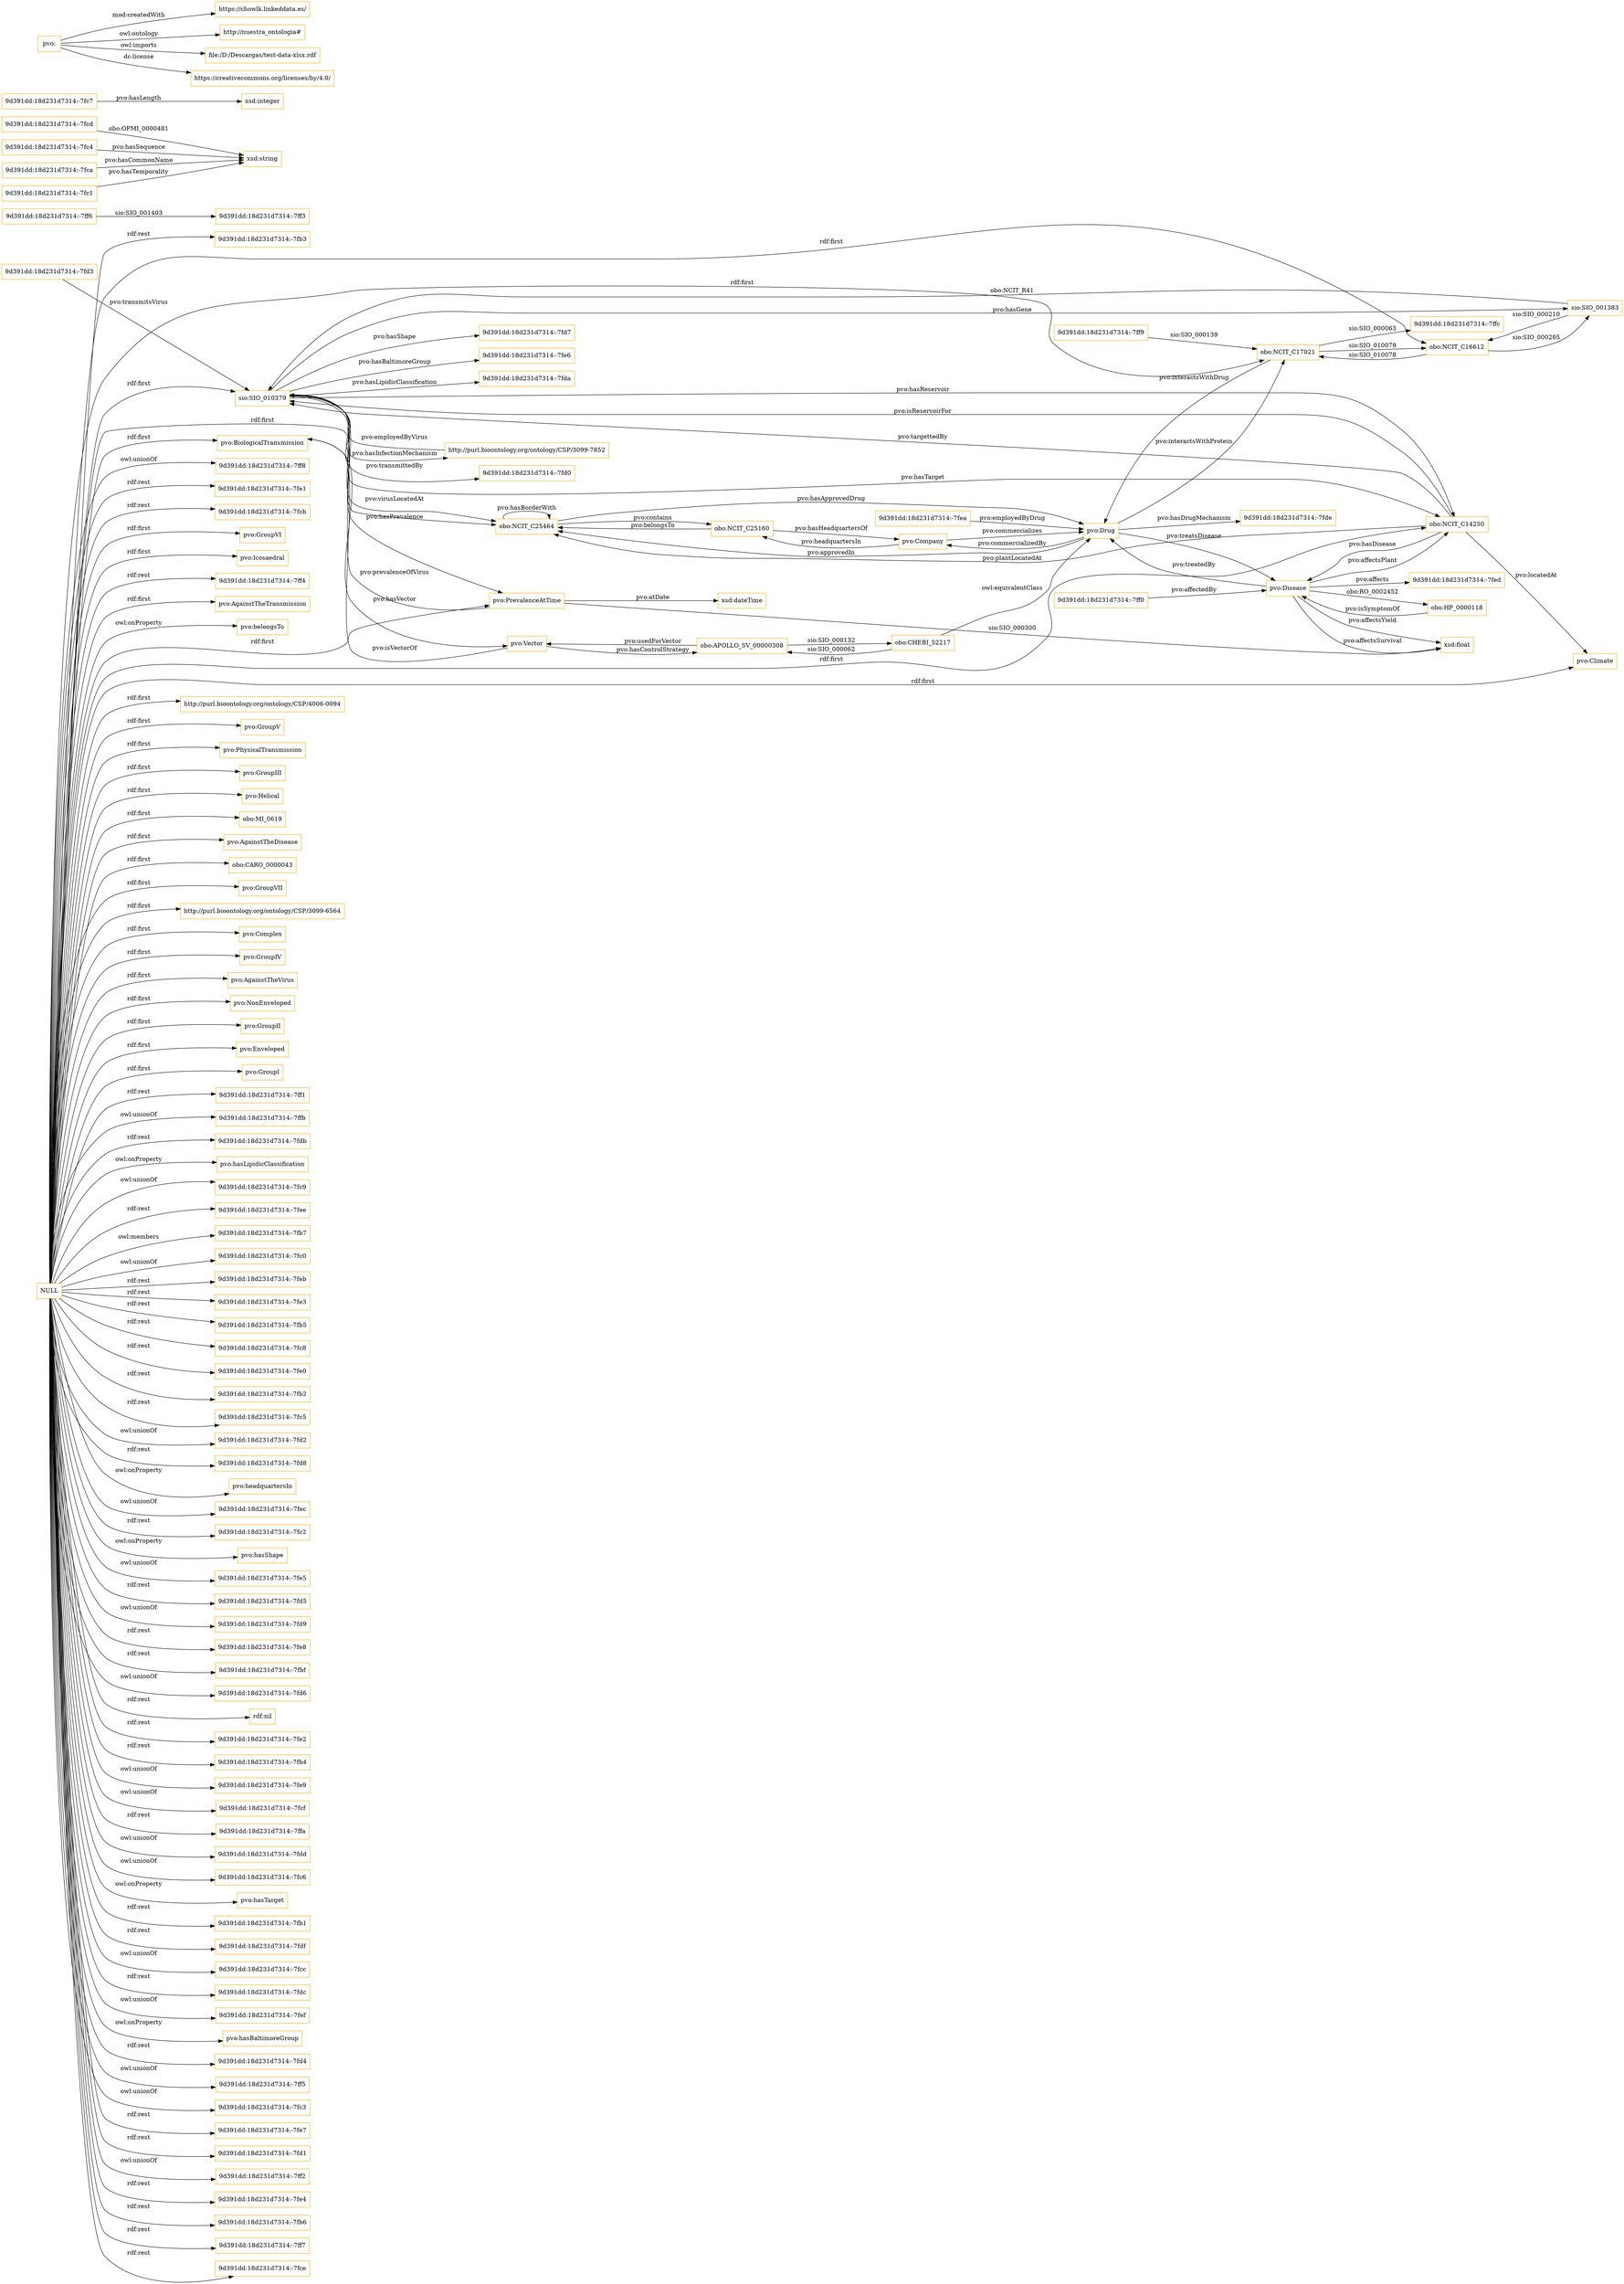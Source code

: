 digraph ar2dtool_diagram { 
rankdir=LR;
size="1501"
node [shape = rectangle, color="orange"]; "pvo:GroupVI" "pvo:Icosaedral" "pvo:Company" "obo:APOLLO_SV_00000308" "9d391dd:18d231d7314:-7ff6" "9d391dd:18d231d7314:-7fd0" "9d391dd:18d231d7314:-7fea" "9d391dd:18d231d7314:-7ffc" "pvo:AgainstTheTransmission" "sio:SIO_010379" "obo:NCIT_C16612" "9d391dd:18d231d7314:-7fd7" "http://purl.bioontology.org/ontology/CSP/4006-0094" "pvo:GroupV" "pvo:PhysicalTransmission" "pvo:Vector" "pvo:GroupIII" "pvo:BiologicalTransmission" "obo:NCIT_C25160" "obo:NCIT_C25464" "obo:NCIT_C14250" "9d391dd:18d231d7314:-7fcd" "9d391dd:18d231d7314:-7fc4" "pvo:PrevalenceAtTime" "pvo:Helical" "obo:HP_0000118" "pvo:Disease" "pvo:Climate" "obo:CHEBI_52217" "9d391dd:18d231d7314:-7fe6" "9d391dd:18d231d7314:-7ff3" "9d391dd:18d231d7314:-7fda" "obo:MI_0619" "pvo:Drug" "pvo:AgainstTheDisease" "obo:CARO_0000043" "9d391dd:18d231d7314:-7fca" "9d391dd:18d231d7314:-7fc1" "pvo:GroupVII" "http://purl.bioontology.org/ontology/CSP/3099-6564" "pvo:Complex" "pvo:GroupIV" "pvo:AgainstTheVirus" "9d391dd:18d231d7314:-7ff9" "9d391dd:18d231d7314:-7fde" "9d391dd:18d231d7314:-7fed" "http://purl.bioontology.org/ontology/CSP/3099-7852" "pvo:NonEnveloped" "9d391dd:18d231d7314:-7fc7" "9d391dd:18d231d7314:-7ff0" "9d391dd:18d231d7314:-7fd3" "sio:SIO_001383" "pvo:GroupII" "obo:NCIT_C17021" "pvo:Enveloped" "pvo:GroupI" ; /*classes style*/
	"obo:CHEBI_52217" -> "pvo:Drug" [ label = "owl:equivalentClass" ];
	"NULL" -> "9d391dd:18d231d7314:-7ff1" [ label = "rdf:rest" ];
	"NULL" -> "pvo:NonEnveloped" [ label = "rdf:first" ];
	"NULL" -> "9d391dd:18d231d7314:-7ffb" [ label = "owl:unionOf" ];
	"NULL" -> "9d391dd:18d231d7314:-7fdb" [ label = "rdf:rest" ];
	"NULL" -> "pvo:hasLipidicClassification" [ label = "owl:onProperty" ];
	"NULL" -> "9d391dd:18d231d7314:-7fc9" [ label = "owl:unionOf" ];
	"NULL" -> "sio:SIO_010379" [ label = "rdf:first" ];
	"NULL" -> "obo:CARO_0000043" [ label = "rdf:first" ];
	"NULL" -> "pvo:GroupVII" [ label = "rdf:first" ];
	"NULL" -> "9d391dd:18d231d7314:-7fee" [ label = "rdf:rest" ];
	"NULL" -> "obo:NCIT_C16612" [ label = "rdf:first" ];
	"NULL" -> "pvo:AgainstTheDisease" [ label = "rdf:first" ];
	"NULL" -> "pvo:PhysicalTransmission" [ label = "rdf:first" ];
	"NULL" -> "9d391dd:18d231d7314:-7fb7" [ label = "owl:members" ];
	"NULL" -> "pvo:Complex" [ label = "rdf:first" ];
	"NULL" -> "9d391dd:18d231d7314:-7fc0" [ label = "owl:unionOf" ];
	"NULL" -> "9d391dd:18d231d7314:-7feb" [ label = "rdf:rest" ];
	"NULL" -> "pvo:GroupIII" [ label = "rdf:first" ];
	"NULL" -> "9d391dd:18d231d7314:-7fe3" [ label = "rdf:rest" ];
	"NULL" -> "obo:MI_0619" [ label = "rdf:first" ];
	"NULL" -> "9d391dd:18d231d7314:-7fb5" [ label = "rdf:rest" ];
	"NULL" -> "http://purl.bioontology.org/ontology/CSP/3099-6564" [ label = "rdf:first" ];
	"NULL" -> "9d391dd:18d231d7314:-7fc8" [ label = "rdf:rest" ];
	"NULL" -> "9d391dd:18d231d7314:-7fe0" [ label = "rdf:rest" ];
	"NULL" -> "9d391dd:18d231d7314:-7fb2" [ label = "rdf:rest" ];
	"NULL" -> "obo:NCIT_C25464" [ label = "rdf:first" ];
	"NULL" -> "9d391dd:18d231d7314:-7fc5" [ label = "rdf:rest" ];
	"NULL" -> "9d391dd:18d231d7314:-7fd2" [ label = "owl:unionOf" ];
	"NULL" -> "9d391dd:18d231d7314:-7fd8" [ label = "rdf:rest" ];
	"NULL" -> "pvo:headquartersIn" [ label = "owl:onProperty" ];
	"NULL" -> "9d391dd:18d231d7314:-7fec" [ label = "owl:unionOf" ];
	"NULL" -> "pvo:GroupV" [ label = "rdf:first" ];
	"NULL" -> "9d391dd:18d231d7314:-7fc2" [ label = "rdf:rest" ];
	"NULL" -> "pvo:hasShape" [ label = "owl:onProperty" ];
	"NULL" -> "obo:NCIT_C14250" [ label = "rdf:first" ];
	"NULL" -> "http://purl.bioontology.org/ontology/CSP/4006-0094" [ label = "rdf:first" ];
	"NULL" -> "9d391dd:18d231d7314:-7fe5" [ label = "owl:unionOf" ];
	"NULL" -> "9d391dd:18d231d7314:-7fd5" [ label = "rdf:rest" ];
	"NULL" -> "9d391dd:18d231d7314:-7fd9" [ label = "owl:unionOf" ];
	"NULL" -> "9d391dd:18d231d7314:-7fe8" [ label = "rdf:rest" ];
	"NULL" -> "9d391dd:18d231d7314:-7fbf" [ label = "rdf:rest" ];
	"NULL" -> "obo:NCIT_C17021" [ label = "rdf:first" ];
	"NULL" -> "9d391dd:18d231d7314:-7fd6" [ label = "owl:unionOf" ];
	"NULL" -> "pvo:BiologicalTransmission" [ label = "rdf:first" ];
	"NULL" -> "rdf:nil" [ label = "rdf:rest" ];
	"NULL" -> "pvo:GroupI" [ label = "rdf:first" ];
	"NULL" -> "pvo:Enveloped" [ label = "rdf:first" ];
	"NULL" -> "9d391dd:18d231d7314:-7fe2" [ label = "rdf:rest" ];
	"NULL" -> "9d391dd:18d231d7314:-7fb4" [ label = "rdf:rest" ];
	"NULL" -> "9d391dd:18d231d7314:-7fe9" [ label = "owl:unionOf" ];
	"NULL" -> "pvo:AgainstTheTransmission" [ label = "rdf:first" ];
	"NULL" -> "9d391dd:18d231d7314:-7fcf" [ label = "owl:unionOf" ];
	"NULL" -> "9d391dd:18d231d7314:-7ffa" [ label = "rdf:rest" ];
	"NULL" -> "9d391dd:18d231d7314:-7fdd" [ label = "owl:unionOf" ];
	"NULL" -> "9d391dd:18d231d7314:-7fc6" [ label = "owl:unionOf" ];
	"NULL" -> "pvo:hasTarget" [ label = "owl:onProperty" ];
	"NULL" -> "9d391dd:18d231d7314:-7fb1" [ label = "rdf:rest" ];
	"NULL" -> "pvo:PrevalenceAtTime" [ label = "rdf:first" ];
	"NULL" -> "9d391dd:18d231d7314:-7fdf" [ label = "rdf:rest" ];
	"NULL" -> "9d391dd:18d231d7314:-7fcc" [ label = "owl:unionOf" ];
	"NULL" -> "9d391dd:18d231d7314:-7fdc" [ label = "rdf:rest" ];
	"NULL" -> "9d391dd:18d231d7314:-7fef" [ label = "owl:unionOf" ];
	"NULL" -> "pvo:hasBaltimoreGroup" [ label = "owl:onProperty" ];
	"NULL" -> "pvo:Climate" [ label = "rdf:first" ];
	"NULL" -> "pvo:GroupVI" [ label = "rdf:first" ];
	"NULL" -> "9d391dd:18d231d7314:-7fd4" [ label = "rdf:rest" ];
	"NULL" -> "9d391dd:18d231d7314:-7ff5" [ label = "owl:unionOf" ];
	"NULL" -> "pvo:GroupII" [ label = "rdf:first" ];
	"NULL" -> "9d391dd:18d231d7314:-7fc3" [ label = "owl:unionOf" ];
	"NULL" -> "9d391dd:18d231d7314:-7fe7" [ label = "rdf:rest" ];
	"NULL" -> "pvo:Icosaedral" [ label = "rdf:first" ];
	"NULL" -> "9d391dd:18d231d7314:-7fd1" [ label = "rdf:rest" ];
	"NULL" -> "9d391dd:18d231d7314:-7ff2" [ label = "owl:unionOf" ];
	"NULL" -> "9d391dd:18d231d7314:-7fe4" [ label = "rdf:rest" ];
	"NULL" -> "9d391dd:18d231d7314:-7fb6" [ label = "rdf:rest" ];
	"NULL" -> "pvo:Helical" [ label = "rdf:first" ];
	"NULL" -> "9d391dd:18d231d7314:-7ff7" [ label = "rdf:rest" ];
	"NULL" -> "9d391dd:18d231d7314:-7fce" [ label = "rdf:rest" ];
	"NULL" -> "9d391dd:18d231d7314:-7ff8" [ label = "owl:unionOf" ];
	"NULL" -> "9d391dd:18d231d7314:-7fe1" [ label = "rdf:rest" ];
	"NULL" -> "9d391dd:18d231d7314:-7fb3" [ label = "rdf:rest" ];
	"NULL" -> "pvo:GroupIV" [ label = "rdf:first" ];
	"NULL" -> "pvo:AgainstTheVirus" [ label = "rdf:first" ];
	"NULL" -> "9d391dd:18d231d7314:-7ff4" [ label = "rdf:rest" ];
	"NULL" -> "9d391dd:18d231d7314:-7fcb" [ label = "rdf:rest" ];
	"NULL" -> "pvo:belongsTo" [ label = "owl:onProperty" ];
	"pvo:" -> "https://chowlk.linkeddata.es/" [ label = "mod:createdWith" ];
	"pvo:" -> "http://nuestra_ontologia#" [ label = "owl:ontology" ];
	"pvo:" -> "file:/D:/Descargas/test-data-xlsx.rdf" [ label = "owl:imports" ];
	"pvo:" -> "https://creativecommons.org/licenses/by/4.0/" [ label = "dc:license" ];
	"obo:NCIT_C25464" -> "obo:NCIT_C25464" [ label = "pvo:hasBorderWith" ];
	"obo:HP_0000118" -> "pvo:Disease" [ label = "pvo:isSymptomOf" ];
	"sio:SIO_010379" -> "http://purl.bioontology.org/ontology/CSP/3099-7852" [ label = "pvo:hasInfectionMechanism" ];
	"pvo:Disease" -> "obo:HP_0000118" [ label = "obo:RO_0002452" ];
	"sio:SIO_010379" -> "9d391dd:18d231d7314:-7fda" [ label = "pvo:hasLipidicClassification" ];
	"pvo:Disease" -> "xsd:float" [ label = "pvo:affectsYield" ];
	"9d391dd:18d231d7314:-7fc7" -> "xsd:integer" [ label = "pvo:hasLength" ];
	"http://purl.bioontology.org/ontology/CSP/3099-7852" -> "sio:SIO_010379" [ label = "pvo:employedByVirus" ];
	"9d391dd:18d231d7314:-7ff6" -> "9d391dd:18d231d7314:-7ff3" [ label = "sio:SIO_001403" ];
	"obo:NCIT_C14250" -> "pvo:Climate" [ label = "pvo:locatedAt" ];
	"sio:SIO_001383" -> "obo:NCIT_C16612" [ label = "sio:SIO_000210" ];
	"obo:APOLLO_SV_00000308" -> "obo:CHEBI_52217" [ label = "sio:SIO_000132" ];
	"pvo:Drug" -> "9d391dd:18d231d7314:-7fde" [ label = "pvo:hasDrugMechanism" ];
	"9d391dd:18d231d7314:-7fcd" -> "xsd:string" [ label = "obo:OPMI_0000481" ];
	"obo:NCIT_C17021" -> "pvo:Drug" [ label = "pvo:interactsWithDrug" ];
	"sio:SIO_010379" -> "pvo:PrevalenceAtTime" [ label = "pvo:hasPrevalence" ];
	"pvo:Disease" -> "obo:NCIT_C14250" [ label = "pvo:affectsPlant" ];
	"sio:SIO_010379" -> "obo:NCIT_C25464" [ label = "pvo:virusLocatedAt" ];
	"obo:NCIT_C25160" -> "pvo:Company" [ label = "pvo:hasHeadquartersOf" ];
	"9d391dd:18d231d7314:-7fc1" -> "xsd:string" [ label = "pvo:hasTemporality" ];
	"pvo:Company" -> "obo:NCIT_C25160" [ label = "pvo:headquartersIn" ];
	"9d391dd:18d231d7314:-7fca" -> "xsd:string" [ label = "pvo:hasCommonName" ];
	"9d391dd:18d231d7314:-7fd3" -> "sio:SIO_010379" [ label = "pvo:transmitsVirus" ];
	"9d391dd:18d231d7314:-7fc4" -> "xsd:string" [ label = "pvo:hasSequence" ];
	"obo:NCIT_C16612" -> "sio:SIO_001383" [ label = "sio:SIO_000205" ];
	"pvo:Drug" -> "pvo:Company" [ label = "pvo:commercializedBy" ];
	"obo:NCIT_C14250" -> "sio:SIO_010379" [ label = "pvo:isReservoirFor" ];
	"pvo:PrevalenceAtTime" -> "xsd:float" [ label = "sio:SIO_000300" ];
	"obo:NCIT_C14250" -> "sio:SIO_010379" [ label = "pvo:targettedBy" ];
	"obo:NCIT_C17021" -> "9d391dd:18d231d7314:-7ffc" [ label = "sio:SIO_000063" ];
	"sio:SIO_010379" -> "obo:NCIT_C14250" [ label = "pvo:hasTarget" ];
	"obo:NCIT_C25160" -> "obo:NCIT_C25464" [ label = "pvo:belongsTo" ];
	"obo:CHEBI_52217" -> "obo:APOLLO_SV_00000308" [ label = "sio:SIO_000062" ];
	"sio:SIO_010379" -> "sio:SIO_001383" [ label = "pvo:hasGene" ];
	"obo:NCIT_C25464" -> "obo:NCIT_C25160" [ label = "pvo:contains" ];
	"obo:NCIT_C17021" -> "obo:NCIT_C16612" [ label = "sio:SIO_010079" ];
	"obo:NCIT_C16612" -> "obo:NCIT_C17021" [ label = "sio:SIO_010078" ];
	"sio:SIO_001383" -> "sio:SIO_010379" [ label = "obo:NCIT_R41" ];
	"obo:NCIT_C14250" -> "obo:NCIT_C25464" [ label = "pvo:plantLocatedAt" ];
	"pvo:Drug" -> "pvo:Disease" [ label = "pvo:treatsDisease" ];
	"obo:NCIT_C14250" -> "pvo:Disease" [ label = "pvo:hasDisease" ];
	"pvo:Vector" -> "obo:APOLLO_SV_00000308" [ label = "pvo:hasControlStrategy" ];
	"pvo:Drug" -> "obo:NCIT_C17021" [ label = "pvo:interactsWithProtein" ];
	"pvo:Disease" -> "xsd:float" [ label = "pvo:affectsSurvival" ];
	"9d391dd:18d231d7314:-7ff9" -> "obo:NCIT_C17021" [ label = "sio:SIO_000139" ];
	"obo:APOLLO_SV_00000308" -> "pvo:Vector" [ label = "pvo:usedForVector" ];
	"9d391dd:18d231d7314:-7fea" -> "pvo:Drug" [ label = "pvo:employedByDrug" ];
	"pvo:PrevalenceAtTime" -> "sio:SIO_010379" [ label = "pvo:prevalenceOfVirus" ];
	"obo:NCIT_C25464" -> "pvo:Drug" [ label = "pvo:hasApprovedDrug" ];
	"sio:SIO_010379" -> "9d391dd:18d231d7314:-7fe6" [ label = "pvo:hasBaltimoreGroup" ];
	"pvo:PrevalenceAtTime" -> "xsd:dateTime" [ label = "pvo:atDate" ];
	"pvo:Disease" -> "pvo:Drug" [ label = "pvo:treatedBy" ];
	"sio:SIO_010379" -> "9d391dd:18d231d7314:-7fd0" [ label = "pvo:transmittedBy" ];
	"9d391dd:18d231d7314:-7ff0" -> "pvo:Disease" [ label = "pvo:affectedBy" ];
	"pvo:Disease" -> "9d391dd:18d231d7314:-7fed" [ label = "pvo:affects" ];
	"pvo:BiologicalTransmission" -> "pvo:Vector" [ label = "pvo:hasVector" ];
	"sio:SIO_010379" -> "9d391dd:18d231d7314:-7fd7" [ label = "pvo:hasShape" ];
	"sio:SIO_010379" -> "obo:NCIT_C14250" [ label = "pvo:hasReservoir" ];
	"pvo:Vector" -> "pvo:BiologicalTransmission" [ label = "pvo:isVectorOf" ];
	"pvo:Company" -> "pvo:Drug" [ label = "pvo:commercializes" ];
	"pvo:Drug" -> "obo:NCIT_C25464" [ label = "pvo:approvedIn" ];

}
